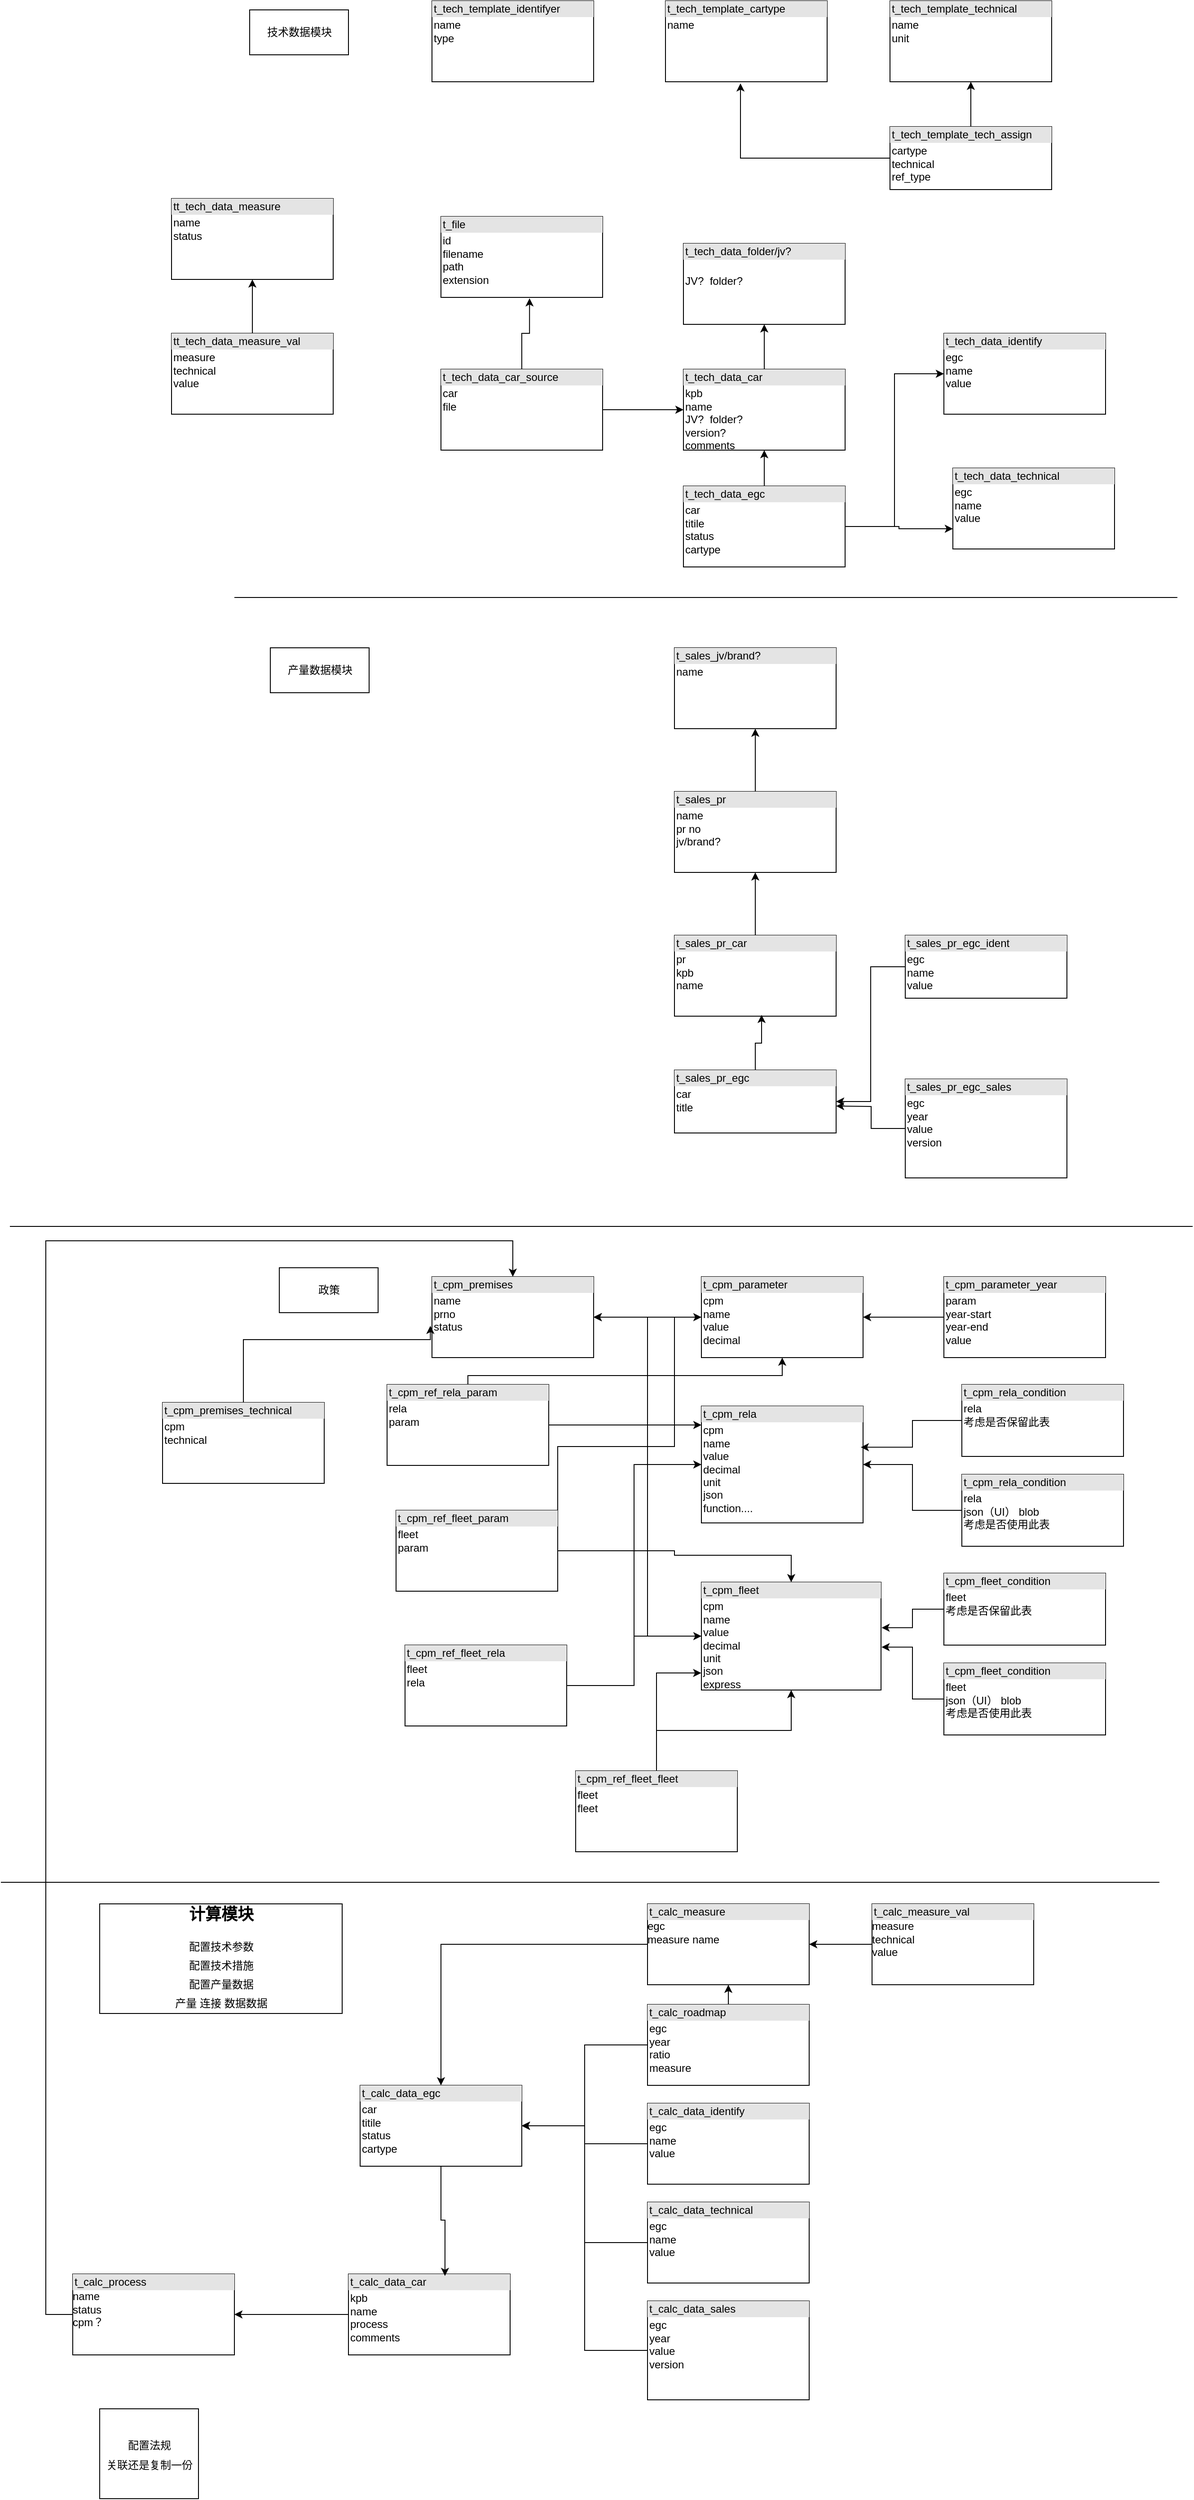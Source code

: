 <mxfile version="17.4.0" type="github">
  <diagram id="gKdOX9BXHwb5JUz8xRu_" name="Page-1">
    <mxGraphModel dx="1865" dy="617" grid="1" gridSize="10" guides="1" tooltips="1" connect="1" arrows="1" fold="1" page="1" pageScale="1" pageWidth="827" pageHeight="1169" math="0" shadow="0">
      <root>
        <mxCell id="0" />
        <mxCell id="1" parent="0" />
        <mxCell id="AUBJ6H6WE6R_VnKt_WEj-1" value="&lt;div style=&quot;box-sizing: border-box ; width: 100% ; background: #e4e4e4 ; padding: 2px&quot;&gt;t_tech_template_identifyer&lt;/div&gt;&lt;table style=&quot;width: 100% ; font-size: 1em&quot; cellpadding=&quot;2&quot; cellspacing=&quot;0&quot;&gt;&lt;tbody&gt;&lt;tr&gt;&lt;td&gt;name&lt;br&gt;type&lt;/td&gt;&lt;td&gt;&lt;br&gt;&lt;/td&gt;&lt;/tr&gt;&lt;tr&gt;&lt;td&gt;&lt;br&gt;&lt;/td&gt;&lt;td&gt;&lt;br&gt;&lt;/td&gt;&lt;/tr&gt;&lt;/tbody&gt;&lt;/table&gt;" style="verticalAlign=top;align=left;overflow=fill;html=1;" parent="1" vertex="1">
          <mxGeometry x="-320" y="60" width="180" height="90" as="geometry" />
        </mxCell>
        <mxCell id="AUBJ6H6WE6R_VnKt_WEj-2" value="&lt;div style=&quot;box-sizing: border-box ; width: 100% ; background: #e4e4e4 ; padding: 2px&quot;&gt;t_tech_template_cartype&lt;/div&gt;&lt;table style=&quot;width: 100% ; font-size: 1em&quot; cellpadding=&quot;2&quot; cellspacing=&quot;0&quot;&gt;&lt;tbody&gt;&lt;tr&gt;&lt;td&gt;name&lt;/td&gt;&lt;td&gt;&lt;br&gt;&lt;/td&gt;&lt;/tr&gt;&lt;/tbody&gt;&lt;/table&gt;" style="verticalAlign=top;align=left;overflow=fill;html=1;" parent="1" vertex="1">
          <mxGeometry x="-60" y="60" width="180" height="90" as="geometry" />
        </mxCell>
        <mxCell id="AUBJ6H6WE6R_VnKt_WEj-3" value="&lt;div style=&quot;box-sizing: border-box ; width: 100% ; background: #e4e4e4 ; padding: 2px&quot;&gt;t_tech_template_technical&lt;/div&gt;&lt;table style=&quot;width: 100% ; font-size: 1em&quot; cellpadding=&quot;2&quot; cellspacing=&quot;0&quot;&gt;&lt;tbody&gt;&lt;tr&gt;&lt;td&gt;name&lt;br&gt;unit&lt;/td&gt;&lt;td&gt;&lt;br&gt;&lt;/td&gt;&lt;/tr&gt;&lt;/tbody&gt;&lt;/table&gt;" style="verticalAlign=top;align=left;overflow=fill;html=1;" parent="1" vertex="1">
          <mxGeometry x="190" y="60" width="180" height="90" as="geometry" />
        </mxCell>
        <mxCell id="AUBJ6H6WE6R_VnKt_WEj-6" style="edgeStyle=orthogonalEdgeStyle;rounded=0;orthogonalLoop=1;jettySize=auto;html=1;entryX=0.464;entryY=1.02;entryDx=0;entryDy=0;entryPerimeter=0;" parent="1" source="AUBJ6H6WE6R_VnKt_WEj-5" target="AUBJ6H6WE6R_VnKt_WEj-2" edge="1">
          <mxGeometry relative="1" as="geometry" />
        </mxCell>
        <mxCell id="AUBJ6H6WE6R_VnKt_WEj-7" style="edgeStyle=orthogonalEdgeStyle;rounded=0;orthogonalLoop=1;jettySize=auto;html=1;entryX=0.5;entryY=1;entryDx=0;entryDy=0;" parent="1" source="AUBJ6H6WE6R_VnKt_WEj-5" target="AUBJ6H6WE6R_VnKt_WEj-3" edge="1">
          <mxGeometry relative="1" as="geometry" />
        </mxCell>
        <mxCell id="AUBJ6H6WE6R_VnKt_WEj-5" value="&lt;div style=&quot;box-sizing: border-box ; width: 100% ; background: #e4e4e4 ; padding: 2px&quot;&gt;t_tech_template_tech_assign&lt;/div&gt;&lt;table style=&quot;width: 100% ; font-size: 1em&quot; cellpadding=&quot;2&quot; cellspacing=&quot;0&quot;&gt;&lt;tbody&gt;&lt;tr&gt;&lt;td&gt;cartype&lt;br&gt;technical&lt;br&gt;ref_type&lt;br&gt;&lt;br&gt;&lt;/td&gt;&lt;td&gt;&lt;br&gt;&lt;/td&gt;&lt;/tr&gt;&lt;/tbody&gt;&lt;/table&gt;" style="verticalAlign=top;align=left;overflow=fill;html=1;" parent="1" vertex="1">
          <mxGeometry x="190" y="200" width="180" height="70" as="geometry" />
        </mxCell>
        <mxCell id="AUBJ6H6WE6R_VnKt_WEj-10" style="edgeStyle=orthogonalEdgeStyle;rounded=0;orthogonalLoop=1;jettySize=auto;html=1;entryX=0.5;entryY=1;entryDx=0;entryDy=0;" parent="1" source="AUBJ6H6WE6R_VnKt_WEj-8" target="AUBJ6H6WE6R_VnKt_WEj-9" edge="1">
          <mxGeometry relative="1" as="geometry" />
        </mxCell>
        <mxCell id="AUBJ6H6WE6R_VnKt_WEj-8" value="&lt;div style=&quot;box-sizing: border-box ; width: 100% ; background: #e4e4e4 ; padding: 2px&quot;&gt;t_tech_data_car&lt;/div&gt;&lt;table style=&quot;width: 100% ; font-size: 1em&quot; cellpadding=&quot;2&quot; cellspacing=&quot;0&quot;&gt;&lt;tbody&gt;&lt;tr&gt;&lt;td&gt;kpb&lt;br&gt;name&lt;br&gt;JV?&amp;nbsp; folder?&lt;br&gt;version?&lt;br&gt;comments&lt;/td&gt;&lt;td&gt;&lt;br&gt;&lt;/td&gt;&lt;/tr&gt;&lt;/tbody&gt;&lt;/table&gt;" style="verticalAlign=top;align=left;overflow=fill;html=1;" parent="1" vertex="1">
          <mxGeometry x="-40" y="470" width="180" height="90" as="geometry" />
        </mxCell>
        <mxCell id="AUBJ6H6WE6R_VnKt_WEj-9" value="&lt;div style=&quot;box-sizing: border-box ; width: 100% ; background: #e4e4e4 ; padding: 2px&quot;&gt;t_tech_data_folder/jv?&lt;/div&gt;&lt;table style=&quot;width: 100% ; font-size: 1em&quot; cellpadding=&quot;2&quot; cellspacing=&quot;0&quot;&gt;&lt;tbody&gt;&lt;tr&gt;&lt;td&gt;&lt;br&gt;JV?&amp;nbsp; folder?&lt;/td&gt;&lt;td&gt;&lt;br&gt;&lt;/td&gt;&lt;/tr&gt;&lt;/tbody&gt;&lt;/table&gt;" style="verticalAlign=top;align=left;overflow=fill;html=1;" parent="1" vertex="1">
          <mxGeometry x="-40" y="330" width="180" height="90" as="geometry" />
        </mxCell>
        <mxCell id="AUBJ6H6WE6R_VnKt_WEj-12" style="edgeStyle=orthogonalEdgeStyle;rounded=0;orthogonalLoop=1;jettySize=auto;html=1;entryX=0.5;entryY=1;entryDx=0;entryDy=0;" parent="1" source="AUBJ6H6WE6R_VnKt_WEj-11" target="AUBJ6H6WE6R_VnKt_WEj-8" edge="1">
          <mxGeometry relative="1" as="geometry" />
        </mxCell>
        <mxCell id="AUBJ6H6WE6R_VnKt_WEj-14" style="edgeStyle=orthogonalEdgeStyle;rounded=0;orthogonalLoop=1;jettySize=auto;html=1;entryX=0;entryY=0.5;entryDx=0;entryDy=0;" parent="1" source="AUBJ6H6WE6R_VnKt_WEj-11" target="AUBJ6H6WE6R_VnKt_WEj-13" edge="1">
          <mxGeometry relative="1" as="geometry" />
        </mxCell>
        <mxCell id="AUBJ6H6WE6R_VnKt_WEj-16" style="edgeStyle=orthogonalEdgeStyle;rounded=0;orthogonalLoop=1;jettySize=auto;html=1;entryX=0;entryY=0.75;entryDx=0;entryDy=0;" parent="1" source="AUBJ6H6WE6R_VnKt_WEj-11" target="AUBJ6H6WE6R_VnKt_WEj-15" edge="1">
          <mxGeometry relative="1" as="geometry" />
        </mxCell>
        <mxCell id="AUBJ6H6WE6R_VnKt_WEj-11" value="&lt;div style=&quot;box-sizing: border-box ; width: 100% ; background: #e4e4e4 ; padding: 2px&quot;&gt;t_tech_data_egc&lt;/div&gt;&lt;table style=&quot;width: 100% ; font-size: 1em&quot; cellpadding=&quot;2&quot; cellspacing=&quot;0&quot;&gt;&lt;tbody&gt;&lt;tr&gt;&lt;td&gt;car&lt;br&gt;titile&lt;br&gt;status&lt;br&gt;cartype&lt;/td&gt;&lt;td&gt;&lt;br&gt;&lt;/td&gt;&lt;/tr&gt;&lt;/tbody&gt;&lt;/table&gt;" style="verticalAlign=top;align=left;overflow=fill;html=1;" parent="1" vertex="1">
          <mxGeometry x="-40" y="600" width="180" height="90" as="geometry" />
        </mxCell>
        <mxCell id="AUBJ6H6WE6R_VnKt_WEj-13" value="&lt;div style=&quot;box-sizing: border-box ; width: 100% ; background: #e4e4e4 ; padding: 2px&quot;&gt;t_tech_data_identify&lt;/div&gt;&lt;table style=&quot;width: 100% ; font-size: 1em&quot; cellpadding=&quot;2&quot; cellspacing=&quot;0&quot;&gt;&lt;tbody&gt;&lt;tr&gt;&lt;td&gt;egc&lt;br&gt;name&lt;br&gt;value&lt;/td&gt;&lt;td&gt;&lt;br&gt;&lt;/td&gt;&lt;/tr&gt;&lt;/tbody&gt;&lt;/table&gt;" style="verticalAlign=top;align=left;overflow=fill;html=1;" parent="1" vertex="1">
          <mxGeometry x="250" y="430" width="180" height="90" as="geometry" />
        </mxCell>
        <mxCell id="AUBJ6H6WE6R_VnKt_WEj-15" value="&lt;div style=&quot;box-sizing: border-box ; width: 100% ; background: #e4e4e4 ; padding: 2px&quot;&gt;t_tech_data_technical&lt;/div&gt;&lt;table style=&quot;width: 100% ; font-size: 1em&quot; cellpadding=&quot;2&quot; cellspacing=&quot;0&quot;&gt;&lt;tbody&gt;&lt;tr&gt;&lt;td&gt;egc&lt;br&gt;name&lt;br&gt;value&lt;/td&gt;&lt;td&gt;&lt;br&gt;&lt;/td&gt;&lt;/tr&gt;&lt;/tbody&gt;&lt;/table&gt;" style="verticalAlign=top;align=left;overflow=fill;html=1;" parent="1" vertex="1">
          <mxGeometry x="260" y="580" width="180" height="90" as="geometry" />
        </mxCell>
        <mxCell id="AUBJ6H6WE6R_VnKt_WEj-17" value="&lt;div style=&quot;box-sizing: border-box ; width: 100% ; background: #e4e4e4 ; padding: 2px&quot;&gt;t_sales_jv/brand?&lt;/div&gt;&lt;table style=&quot;width: 100% ; font-size: 1em&quot; cellpadding=&quot;2&quot; cellspacing=&quot;0&quot;&gt;&lt;tbody&gt;&lt;tr&gt;&lt;td&gt;name&lt;/td&gt;&lt;td&gt;&lt;br&gt;&lt;/td&gt;&lt;/tr&gt;&lt;/tbody&gt;&lt;/table&gt;" style="verticalAlign=top;align=left;overflow=fill;html=1;" parent="1" vertex="1">
          <mxGeometry x="-50" y="780" width="180" height="90" as="geometry" />
        </mxCell>
        <mxCell id="AUBJ6H6WE6R_VnKt_WEj-19" style="edgeStyle=orthogonalEdgeStyle;rounded=0;orthogonalLoop=1;jettySize=auto;html=1;entryX=0.5;entryY=1;entryDx=0;entryDy=0;" parent="1" source="AUBJ6H6WE6R_VnKt_WEj-18" target="AUBJ6H6WE6R_VnKt_WEj-17" edge="1">
          <mxGeometry relative="1" as="geometry" />
        </mxCell>
        <mxCell id="AUBJ6H6WE6R_VnKt_WEj-18" value="&lt;div style=&quot;box-sizing: border-box ; width: 100% ; background: #e4e4e4 ; padding: 2px&quot;&gt;t_sales_pr&lt;/div&gt;&lt;table style=&quot;width: 100% ; font-size: 1em&quot; cellpadding=&quot;2&quot; cellspacing=&quot;0&quot;&gt;&lt;tbody&gt;&lt;tr&gt;&lt;td&gt;name&lt;br&gt;pr no&lt;br&gt;jv/brand?&lt;/td&gt;&lt;td&gt;&lt;br&gt;&lt;/td&gt;&lt;/tr&gt;&lt;/tbody&gt;&lt;/table&gt;" style="verticalAlign=top;align=left;overflow=fill;html=1;" parent="1" vertex="1">
          <mxGeometry x="-50" y="940" width="180" height="90" as="geometry" />
        </mxCell>
        <mxCell id="AUBJ6H6WE6R_VnKt_WEj-21" style="edgeStyle=orthogonalEdgeStyle;rounded=0;orthogonalLoop=1;jettySize=auto;html=1;entryX=0.5;entryY=1;entryDx=0;entryDy=0;" parent="1" source="AUBJ6H6WE6R_VnKt_WEj-20" target="AUBJ6H6WE6R_VnKt_WEj-18" edge="1">
          <mxGeometry relative="1" as="geometry" />
        </mxCell>
        <mxCell id="AUBJ6H6WE6R_VnKt_WEj-20" value="&lt;div style=&quot;box-sizing: border-box ; width: 100% ; background: #e4e4e4 ; padding: 2px&quot;&gt;t_sales_pr_car&lt;/div&gt;&lt;table style=&quot;width: 100% ; font-size: 1em&quot; cellpadding=&quot;2&quot; cellspacing=&quot;0&quot;&gt;&lt;tbody&gt;&lt;tr&gt;&lt;td&gt;pr&lt;br&gt;kpb&lt;br&gt;name&lt;br&gt;&lt;br&gt;&lt;/td&gt;&lt;td&gt;&lt;br&gt;&lt;/td&gt;&lt;/tr&gt;&lt;/tbody&gt;&lt;/table&gt;" style="verticalAlign=top;align=left;overflow=fill;html=1;" parent="1" vertex="1">
          <mxGeometry x="-50" y="1100" width="180" height="90" as="geometry" />
        </mxCell>
        <mxCell id="AUBJ6H6WE6R_VnKt_WEj-23" style="edgeStyle=orthogonalEdgeStyle;rounded=0;orthogonalLoop=1;jettySize=auto;html=1;entryX=0.539;entryY=0.984;entryDx=0;entryDy=0;entryPerimeter=0;" parent="1" source="AUBJ6H6WE6R_VnKt_WEj-22" target="AUBJ6H6WE6R_VnKt_WEj-20" edge="1">
          <mxGeometry relative="1" as="geometry" />
        </mxCell>
        <mxCell id="AUBJ6H6WE6R_VnKt_WEj-22" value="&lt;div style=&quot;box-sizing: border-box ; width: 100% ; background: #e4e4e4 ; padding: 2px&quot;&gt;t_sales_pr_egc&lt;/div&gt;&lt;table style=&quot;width: 100% ; font-size: 1em&quot; cellpadding=&quot;2&quot; cellspacing=&quot;0&quot;&gt;&lt;tbody&gt;&lt;tr&gt;&lt;td&gt;car&lt;br&gt;title&lt;br&gt;&lt;br&gt;&lt;/td&gt;&lt;td&gt;&lt;br&gt;&lt;/td&gt;&lt;/tr&gt;&lt;/tbody&gt;&lt;/table&gt;" style="verticalAlign=top;align=left;overflow=fill;html=1;" parent="1" vertex="1">
          <mxGeometry x="-50" y="1250" width="180" height="70" as="geometry" />
        </mxCell>
        <mxCell id="AUBJ6H6WE6R_VnKt_WEj-25" style="edgeStyle=orthogonalEdgeStyle;rounded=0;orthogonalLoop=1;jettySize=auto;html=1;entryX=1;entryY=0.5;entryDx=0;entryDy=0;" parent="1" source="AUBJ6H6WE6R_VnKt_WEj-24" target="AUBJ6H6WE6R_VnKt_WEj-22" edge="1">
          <mxGeometry relative="1" as="geometry" />
        </mxCell>
        <mxCell id="AUBJ6H6WE6R_VnKt_WEj-24" value="&lt;div style=&quot;box-sizing: border-box ; width: 100% ; background: #e4e4e4 ; padding: 2px&quot;&gt;t_sales_pr_egc_ident&lt;/div&gt;&lt;table style=&quot;width: 100% ; font-size: 1em&quot; cellpadding=&quot;2&quot; cellspacing=&quot;0&quot;&gt;&lt;tbody&gt;&lt;tr&gt;&lt;td&gt;egc&lt;br&gt;name&lt;br&gt;value&lt;br&gt;&lt;br&gt;&lt;/td&gt;&lt;td&gt;&lt;br&gt;&lt;/td&gt;&lt;/tr&gt;&lt;/tbody&gt;&lt;/table&gt;" style="verticalAlign=top;align=left;overflow=fill;html=1;" parent="1" vertex="1">
          <mxGeometry x="207" y="1100" width="180" height="70" as="geometry" />
        </mxCell>
        <mxCell id="AUBJ6H6WE6R_VnKt_WEj-27" style="edgeStyle=orthogonalEdgeStyle;rounded=0;orthogonalLoop=1;jettySize=auto;html=1;" parent="1" source="AUBJ6H6WE6R_VnKt_WEj-26" edge="1">
          <mxGeometry relative="1" as="geometry">
            <mxPoint x="130" y="1290" as="targetPoint" />
          </mxGeometry>
        </mxCell>
        <mxCell id="AUBJ6H6WE6R_VnKt_WEj-26" value="&lt;div style=&quot;box-sizing: border-box ; width: 100% ; background: #e4e4e4 ; padding: 2px&quot;&gt;t_sales_pr_egc_sales&lt;/div&gt;&lt;table style=&quot;width: 100% ; font-size: 1em&quot; cellpadding=&quot;2&quot; cellspacing=&quot;0&quot;&gt;&lt;tbody&gt;&lt;tr&gt;&lt;td&gt;egc&lt;br&gt;year&lt;br&gt;value&lt;br&gt;version&lt;br&gt;&lt;br&gt;&lt;/td&gt;&lt;td&gt;&lt;br&gt;&lt;/td&gt;&lt;/tr&gt;&lt;/tbody&gt;&lt;/table&gt;" style="verticalAlign=top;align=left;overflow=fill;html=1;" parent="1" vertex="1">
          <mxGeometry x="207" y="1260" width="180" height="110" as="geometry" />
        </mxCell>
        <mxCell id="AUBJ6H6WE6R_VnKt_WEj-30" style="edgeStyle=orthogonalEdgeStyle;rounded=0;orthogonalLoop=1;jettySize=auto;html=1;entryX=0;entryY=0.5;entryDx=0;entryDy=0;" parent="1" source="AUBJ6H6WE6R_VnKt_WEj-28" target="AUBJ6H6WE6R_VnKt_WEj-8" edge="1">
          <mxGeometry relative="1" as="geometry" />
        </mxCell>
        <mxCell id="AUBJ6H6WE6R_VnKt_WEj-31" style="edgeStyle=orthogonalEdgeStyle;rounded=0;orthogonalLoop=1;jettySize=auto;html=1;entryX=0.548;entryY=1.011;entryDx=0;entryDy=0;entryPerimeter=0;" parent="1" source="AUBJ6H6WE6R_VnKt_WEj-28" target="AUBJ6H6WE6R_VnKt_WEj-29" edge="1">
          <mxGeometry relative="1" as="geometry" />
        </mxCell>
        <mxCell id="AUBJ6H6WE6R_VnKt_WEj-28" value="&lt;div style=&quot;box-sizing: border-box ; width: 100% ; background: #e4e4e4 ; padding: 2px&quot;&gt;t_tech_data_car_source&lt;/div&gt;&lt;table style=&quot;width: 100% ; font-size: 1em&quot; cellpadding=&quot;2&quot; cellspacing=&quot;0&quot;&gt;&lt;tbody&gt;&lt;tr&gt;&lt;td&gt;car&lt;br&gt;file&lt;/td&gt;&lt;td&gt;&lt;br&gt;&lt;/td&gt;&lt;/tr&gt;&lt;/tbody&gt;&lt;/table&gt;" style="verticalAlign=top;align=left;overflow=fill;html=1;" parent="1" vertex="1">
          <mxGeometry x="-310" y="470" width="180" height="90" as="geometry" />
        </mxCell>
        <mxCell id="AUBJ6H6WE6R_VnKt_WEj-29" value="&lt;div style=&quot;box-sizing: border-box ; width: 100% ; background: #e4e4e4 ; padding: 2px&quot;&gt;t_file&lt;/div&gt;&lt;table style=&quot;width: 100% ; font-size: 1em&quot; cellpadding=&quot;2&quot; cellspacing=&quot;0&quot;&gt;&lt;tbody&gt;&lt;tr&gt;&lt;td&gt;id&lt;br&gt;filename&lt;br&gt;path&lt;br&gt;extension&lt;/td&gt;&lt;td&gt;&lt;br&gt;&lt;/td&gt;&lt;/tr&gt;&lt;/tbody&gt;&lt;/table&gt;" style="verticalAlign=top;align=left;overflow=fill;html=1;" parent="1" vertex="1">
          <mxGeometry x="-310" y="300" width="180" height="90" as="geometry" />
        </mxCell>
        <mxCell id="AUBJ6H6WE6R_VnKt_WEj-32" value="技术数据模块" style="html=1;" parent="1" vertex="1">
          <mxGeometry x="-523" y="70" width="110" height="50" as="geometry" />
        </mxCell>
        <mxCell id="AUBJ6H6WE6R_VnKt_WEj-33" value="产量数据模块" style="html=1;" parent="1" vertex="1">
          <mxGeometry x="-500" y="780" width="110" height="50" as="geometry" />
        </mxCell>
        <mxCell id="AUBJ6H6WE6R_VnKt_WEj-34" value="" style="line;strokeWidth=1;fillColor=none;align=left;verticalAlign=middle;spacingTop=-1;spacingLeft=3;spacingRight=3;rotatable=0;labelPosition=right;points=[];portConstraint=eastwest;" parent="1" vertex="1">
          <mxGeometry x="-540" y="720" width="1050" height="8" as="geometry" />
        </mxCell>
        <mxCell id="AUBJ6H6WE6R_VnKt_WEj-35" value="" style="line;strokeWidth=1;fillColor=none;align=left;verticalAlign=middle;spacingTop=-1;spacingLeft=3;spacingRight=3;rotatable=0;labelPosition=right;points=[];portConstraint=eastwest;" parent="1" vertex="1">
          <mxGeometry x="-790" y="1420" width="1317" height="8" as="geometry" />
        </mxCell>
        <mxCell id="AUBJ6H6WE6R_VnKt_WEj-36" value="政策" style="html=1;" parent="1" vertex="1">
          <mxGeometry x="-490" y="1470" width="110" height="50" as="geometry" />
        </mxCell>
        <mxCell id="AUBJ6H6WE6R_VnKt_WEj-39" value="&lt;div style=&quot;box-sizing: border-box ; width: 100% ; background: #e4e4e4 ; padding: 2px&quot;&gt;t_cpm_premises&lt;/div&gt;&lt;table style=&quot;width: 100% ; font-size: 1em&quot; cellpadding=&quot;2&quot; cellspacing=&quot;0&quot;&gt;&lt;tbody&gt;&lt;tr&gt;&lt;td&gt;name&lt;br&gt;prno&lt;br&gt;status&lt;/td&gt;&lt;td&gt;&lt;br&gt;&lt;/td&gt;&lt;/tr&gt;&lt;/tbody&gt;&lt;/table&gt;" style="verticalAlign=top;align=left;overflow=fill;html=1;" parent="1" vertex="1">
          <mxGeometry x="-320" y="1480" width="180" height="90" as="geometry" />
        </mxCell>
        <mxCell id="AUBJ6H6WE6R_VnKt_WEj-41" style="edgeStyle=orthogonalEdgeStyle;rounded=0;orthogonalLoop=1;jettySize=auto;html=1;" parent="1" source="AUBJ6H6WE6R_VnKt_WEj-40" target="AUBJ6H6WE6R_VnKt_WEj-39" edge="1">
          <mxGeometry relative="1" as="geometry" />
        </mxCell>
        <mxCell id="AUBJ6H6WE6R_VnKt_WEj-40" value="&lt;div style=&quot;box-sizing: border-box ; width: 100% ; background: #e4e4e4 ; padding: 2px&quot;&gt;t_cpm_parameter&lt;/div&gt;&lt;table style=&quot;width: 100% ; font-size: 1em&quot; cellpadding=&quot;2&quot; cellspacing=&quot;0&quot;&gt;&lt;tbody&gt;&lt;tr&gt;&lt;td&gt;cpm&lt;br&gt;name&lt;br&gt;value&lt;br&gt;decimal&lt;/td&gt;&lt;td&gt;&lt;br&gt;&lt;/td&gt;&lt;/tr&gt;&lt;/tbody&gt;&lt;/table&gt;" style="verticalAlign=top;align=left;overflow=fill;html=1;" parent="1" vertex="1">
          <mxGeometry x="-20" y="1480" width="180" height="90" as="geometry" />
        </mxCell>
        <mxCell id="AUBJ6H6WE6R_VnKt_WEj-43" style="edgeStyle=orthogonalEdgeStyle;rounded=0;orthogonalLoop=1;jettySize=auto;html=1;entryX=1;entryY=0.5;entryDx=0;entryDy=0;" parent="1" source="AUBJ6H6WE6R_VnKt_WEj-42" target="AUBJ6H6WE6R_VnKt_WEj-40" edge="1">
          <mxGeometry relative="1" as="geometry" />
        </mxCell>
        <mxCell id="AUBJ6H6WE6R_VnKt_WEj-42" value="&lt;div style=&quot;box-sizing: border-box ; width: 100% ; background: #e4e4e4 ; padding: 2px&quot;&gt;t_cpm_parameter_year&lt;/div&gt;&lt;table style=&quot;width: 100% ; font-size: 1em&quot; cellpadding=&quot;2&quot; cellspacing=&quot;0&quot;&gt;&lt;tbody&gt;&lt;tr&gt;&lt;td&gt;param&lt;br&gt;year-start&lt;br&gt;year-end&lt;br&gt;value&lt;/td&gt;&lt;td&gt;&lt;br&gt;&lt;/td&gt;&lt;/tr&gt;&lt;/tbody&gt;&lt;/table&gt;" style="verticalAlign=top;align=left;overflow=fill;html=1;" parent="1" vertex="1">
          <mxGeometry x="250" y="1480" width="180" height="90" as="geometry" />
        </mxCell>
        <mxCell id="AUBJ6H6WE6R_VnKt_WEj-45" style="edgeStyle=orthogonalEdgeStyle;rounded=0;orthogonalLoop=1;jettySize=auto;html=1;entryX=1;entryY=0.5;entryDx=0;entryDy=0;" parent="1" source="AUBJ6H6WE6R_VnKt_WEj-44" target="AUBJ6H6WE6R_VnKt_WEj-39" edge="1">
          <mxGeometry relative="1" as="geometry" />
        </mxCell>
        <mxCell id="AUBJ6H6WE6R_VnKt_WEj-44" value="&lt;div style=&quot;box-sizing: border-box ; width: 100% ; background: #e4e4e4 ; padding: 2px&quot;&gt;t_cpm_rela&lt;/div&gt;&lt;table style=&quot;width: 100% ; font-size: 1em&quot; cellpadding=&quot;2&quot; cellspacing=&quot;0&quot;&gt;&lt;tbody&gt;&lt;tr&gt;&lt;td&gt;cpm&lt;br&gt;name&lt;br&gt;value&lt;br&gt;decimal&lt;br&gt;unit&lt;br&gt;json&lt;br&gt;function....&lt;/td&gt;&lt;td&gt;&lt;br&gt;&lt;/td&gt;&lt;/tr&gt;&lt;/tbody&gt;&lt;/table&gt;" style="verticalAlign=top;align=left;overflow=fill;html=1;" parent="1" vertex="1">
          <mxGeometry x="-20" y="1624" width="180" height="130" as="geometry" />
        </mxCell>
        <mxCell id="AUBJ6H6WE6R_VnKt_WEj-47" style="edgeStyle=orthogonalEdgeStyle;rounded=0;orthogonalLoop=1;jettySize=auto;html=1;entryX=1;entryY=0.5;entryDx=0;entryDy=0;" parent="1" source="AUBJ6H6WE6R_VnKt_WEj-46" target="AUBJ6H6WE6R_VnKt_WEj-39" edge="1">
          <mxGeometry relative="1" as="geometry" />
        </mxCell>
        <mxCell id="AUBJ6H6WE6R_VnKt_WEj-46" value="&lt;div style=&quot;box-sizing: border-box ; width: 100% ; background: #e4e4e4 ; padding: 2px&quot;&gt;t_cpm_fleet&lt;/div&gt;&lt;table style=&quot;width: 100% ; font-size: 1em&quot; cellpadding=&quot;2&quot; cellspacing=&quot;0&quot;&gt;&lt;tbody&gt;&lt;tr&gt;&lt;td&gt;cpm&lt;br&gt;name&lt;br&gt;value&lt;br&gt;decimal&lt;br&gt;unit&lt;br&gt;json&lt;br&gt;express&lt;/td&gt;&lt;td&gt;&lt;br&gt;&lt;/td&gt;&lt;/tr&gt;&lt;/tbody&gt;&lt;/table&gt;" style="verticalAlign=top;align=left;overflow=fill;html=1;" parent="1" vertex="1">
          <mxGeometry x="-20" y="1820" width="200" height="120" as="geometry" />
        </mxCell>
        <mxCell id="AUBJ6H6WE6R_VnKt_WEj-49" style="edgeStyle=orthogonalEdgeStyle;rounded=0;orthogonalLoop=1;jettySize=auto;html=1;entryX=0;entryY=0.5;entryDx=0;entryDy=0;" parent="1" source="AUBJ6H6WE6R_VnKt_WEj-48" target="AUBJ6H6WE6R_VnKt_WEj-44" edge="1">
          <mxGeometry relative="1" as="geometry" />
        </mxCell>
        <mxCell id="AUBJ6H6WE6R_VnKt_WEj-50" style="edgeStyle=orthogonalEdgeStyle;rounded=0;orthogonalLoop=1;jettySize=auto;html=1;" parent="1" source="AUBJ6H6WE6R_VnKt_WEj-48" target="AUBJ6H6WE6R_VnKt_WEj-46" edge="1">
          <mxGeometry relative="1" as="geometry" />
        </mxCell>
        <mxCell id="AUBJ6H6WE6R_VnKt_WEj-48" value="&lt;div style=&quot;box-sizing: border-box ; width: 100% ; background: #e4e4e4 ; padding: 2px&quot;&gt;t_cpm_ref_fleet_rela&lt;/div&gt;&lt;table style=&quot;width: 100% ; font-size: 1em&quot; cellpadding=&quot;2&quot; cellspacing=&quot;0&quot;&gt;&lt;tbody&gt;&lt;tr&gt;&lt;td&gt;fleet&lt;br&gt;rela&lt;/td&gt;&lt;td&gt;&lt;br&gt;&lt;/td&gt;&lt;/tr&gt;&lt;/tbody&gt;&lt;/table&gt;" style="verticalAlign=top;align=left;overflow=fill;html=1;" parent="1" vertex="1">
          <mxGeometry x="-350" y="1890" width="180" height="90" as="geometry" />
        </mxCell>
        <mxCell id="AUBJ6H6WE6R_VnKt_WEj-52" style="edgeStyle=orthogonalEdgeStyle;rounded=0;orthogonalLoop=1;jettySize=auto;html=1;" parent="1" source="AUBJ6H6WE6R_VnKt_WEj-51" target="AUBJ6H6WE6R_VnKt_WEj-46" edge="1">
          <mxGeometry relative="1" as="geometry" />
        </mxCell>
        <mxCell id="AUBJ6H6WE6R_VnKt_WEj-53" style="edgeStyle=orthogonalEdgeStyle;rounded=0;orthogonalLoop=1;jettySize=auto;html=1;entryX=-0.001;entryY=0.842;entryDx=0;entryDy=0;entryPerimeter=0;" parent="1" source="AUBJ6H6WE6R_VnKt_WEj-51" target="AUBJ6H6WE6R_VnKt_WEj-46" edge="1">
          <mxGeometry relative="1" as="geometry" />
        </mxCell>
        <mxCell id="AUBJ6H6WE6R_VnKt_WEj-51" value="&lt;div style=&quot;box-sizing: border-box ; width: 100% ; background: #e4e4e4 ; padding: 2px&quot;&gt;t_cpm_ref_fleet_fleet&lt;/div&gt;&lt;table style=&quot;width: 100% ; font-size: 1em&quot; cellpadding=&quot;2&quot; cellspacing=&quot;0&quot;&gt;&lt;tbody&gt;&lt;tr&gt;&lt;td&gt;fleet&lt;br&gt;fleet&lt;/td&gt;&lt;td&gt;&lt;br&gt;&lt;/td&gt;&lt;/tr&gt;&lt;/tbody&gt;&lt;/table&gt;" style="verticalAlign=top;align=left;overflow=fill;html=1;" parent="1" vertex="1">
          <mxGeometry x="-160" y="2030" width="180" height="90" as="geometry" />
        </mxCell>
        <mxCell id="AUBJ6H6WE6R_VnKt_WEj-55" style="edgeStyle=orthogonalEdgeStyle;rounded=0;orthogonalLoop=1;jettySize=auto;html=1;" parent="1" source="AUBJ6H6WE6R_VnKt_WEj-54" target="AUBJ6H6WE6R_VnKt_WEj-40" edge="1">
          <mxGeometry relative="1" as="geometry">
            <Array as="points">
              <mxPoint x="-180" y="1669" />
              <mxPoint x="-50" y="1669" />
              <mxPoint x="-50" y="1525" />
            </Array>
          </mxGeometry>
        </mxCell>
        <mxCell id="AUBJ6H6WE6R_VnKt_WEj-56" style="edgeStyle=orthogonalEdgeStyle;rounded=0;orthogonalLoop=1;jettySize=auto;html=1;" parent="1" source="AUBJ6H6WE6R_VnKt_WEj-54" target="AUBJ6H6WE6R_VnKt_WEj-46" edge="1">
          <mxGeometry relative="1" as="geometry">
            <mxPoint x="10" y="1790" as="targetPoint" />
            <Array as="points">
              <mxPoint x="-50" y="1785" />
              <mxPoint x="-50" y="1790" />
              <mxPoint x="80" y="1790" />
            </Array>
          </mxGeometry>
        </mxCell>
        <mxCell id="AUBJ6H6WE6R_VnKt_WEj-54" value="&lt;div style=&quot;box-sizing: border-box ; width: 100% ; background: #e4e4e4 ; padding: 2px&quot;&gt;t_cpm_ref_fleet_param&lt;/div&gt;&lt;table style=&quot;width: 100% ; font-size: 1em&quot; cellpadding=&quot;2&quot; cellspacing=&quot;0&quot;&gt;&lt;tbody&gt;&lt;tr&gt;&lt;td&gt;fleet&lt;br&gt;param&lt;/td&gt;&lt;td&gt;&lt;br&gt;&lt;/td&gt;&lt;/tr&gt;&lt;/tbody&gt;&lt;/table&gt;" style="verticalAlign=top;align=left;overflow=fill;html=1;" parent="1" vertex="1">
          <mxGeometry x="-360" y="1740" width="180" height="90" as="geometry" />
        </mxCell>
        <mxCell id="AUBJ6H6WE6R_VnKt_WEj-58" style="edgeStyle=orthogonalEdgeStyle;rounded=0;orthogonalLoop=1;jettySize=auto;html=1;" parent="1" source="AUBJ6H6WE6R_VnKt_WEj-57" target="AUBJ6H6WE6R_VnKt_WEj-40" edge="1">
          <mxGeometry relative="1" as="geometry">
            <Array as="points">
              <mxPoint x="-280" y="1590" />
              <mxPoint x="70" y="1590" />
            </Array>
          </mxGeometry>
        </mxCell>
        <mxCell id="AUBJ6H6WE6R_VnKt_WEj-59" style="edgeStyle=orthogonalEdgeStyle;rounded=0;orthogonalLoop=1;jettySize=auto;html=1;" parent="1" source="AUBJ6H6WE6R_VnKt_WEj-57" target="AUBJ6H6WE6R_VnKt_WEj-44" edge="1">
          <mxGeometry relative="1" as="geometry">
            <Array as="points">
              <mxPoint x="-40" y="1645" />
              <mxPoint x="-40" y="1645" />
            </Array>
          </mxGeometry>
        </mxCell>
        <mxCell id="AUBJ6H6WE6R_VnKt_WEj-57" value="&lt;div style=&quot;box-sizing: border-box ; width: 100% ; background: #e4e4e4 ; padding: 2px&quot;&gt;t_cpm_ref_rela_param&lt;/div&gt;&lt;table style=&quot;width: 100% ; font-size: 1em&quot; cellpadding=&quot;2&quot; cellspacing=&quot;0&quot;&gt;&lt;tbody&gt;&lt;tr&gt;&lt;td&gt;rela&lt;br&gt;param&lt;/td&gt;&lt;td&gt;&lt;br&gt;&lt;/td&gt;&lt;/tr&gt;&lt;/tbody&gt;&lt;/table&gt;" style="verticalAlign=top;align=left;overflow=fill;html=1;" parent="1" vertex="1">
          <mxGeometry x="-370" y="1600" width="180" height="90" as="geometry" />
        </mxCell>
        <mxCell id="AUBJ6H6WE6R_VnKt_WEj-61" style="edgeStyle=orthogonalEdgeStyle;rounded=0;orthogonalLoop=1;jettySize=auto;html=1;entryX=0.986;entryY=0.352;entryDx=0;entryDy=0;entryPerimeter=0;" parent="1" source="AUBJ6H6WE6R_VnKt_WEj-60" target="AUBJ6H6WE6R_VnKt_WEj-44" edge="1">
          <mxGeometry relative="1" as="geometry" />
        </mxCell>
        <mxCell id="AUBJ6H6WE6R_VnKt_WEj-60" value="&lt;div style=&quot;box-sizing: border-box ; width: 100% ; background: #e4e4e4 ; padding: 2px&quot;&gt;t_cpm_rela_condition&lt;/div&gt;&lt;table style=&quot;width: 100% ; font-size: 1em&quot; cellpadding=&quot;2&quot; cellspacing=&quot;0&quot;&gt;&lt;tbody&gt;&lt;tr&gt;&lt;td&gt;rela&lt;br&gt;考虑是否保留此表&lt;/td&gt;&lt;td&gt;&lt;br&gt;&lt;/td&gt;&lt;/tr&gt;&lt;/tbody&gt;&lt;/table&gt;" style="verticalAlign=top;align=left;overflow=fill;html=1;" parent="1" vertex="1">
          <mxGeometry x="270" y="1600" width="180" height="80" as="geometry" />
        </mxCell>
        <mxCell id="AUBJ6H6WE6R_VnKt_WEj-63" style="edgeStyle=orthogonalEdgeStyle;rounded=0;orthogonalLoop=1;jettySize=auto;html=1;" parent="1" source="AUBJ6H6WE6R_VnKt_WEj-62" target="AUBJ6H6WE6R_VnKt_WEj-44" edge="1">
          <mxGeometry relative="1" as="geometry" />
        </mxCell>
        <mxCell id="AUBJ6H6WE6R_VnKt_WEj-62" value="&lt;div style=&quot;box-sizing: border-box ; width: 100% ; background: #e4e4e4 ; padding: 2px&quot;&gt;t_cpm_rela_condition&lt;/div&gt;&lt;table style=&quot;width: 100% ; font-size: 1em&quot; cellpadding=&quot;2&quot; cellspacing=&quot;0&quot;&gt;&lt;tbody&gt;&lt;tr&gt;&lt;td&gt;rela&lt;br&gt;json（UI） blob&lt;br&gt;考虑是否使用此表&lt;/td&gt;&lt;td&gt;&lt;br&gt;&lt;/td&gt;&lt;/tr&gt;&lt;/tbody&gt;&lt;/table&gt;" style="verticalAlign=top;align=left;overflow=fill;html=1;" parent="1" vertex="1">
          <mxGeometry x="270" y="1700" width="180" height="80" as="geometry" />
        </mxCell>
        <mxCell id="AUBJ6H6WE6R_VnKt_WEj-67" style="edgeStyle=orthogonalEdgeStyle;rounded=0;orthogonalLoop=1;jettySize=auto;html=1;entryX=1.003;entryY=0.422;entryDx=0;entryDy=0;entryPerimeter=0;" parent="1" source="AUBJ6H6WE6R_VnKt_WEj-64" target="AUBJ6H6WE6R_VnKt_WEj-46" edge="1">
          <mxGeometry relative="1" as="geometry" />
        </mxCell>
        <mxCell id="AUBJ6H6WE6R_VnKt_WEj-64" value="&lt;div style=&quot;box-sizing: border-box ; width: 100% ; background: #e4e4e4 ; padding: 2px&quot;&gt;t_cpm_fleet_condition&lt;/div&gt;&lt;table style=&quot;width: 100% ; font-size: 1em&quot; cellpadding=&quot;2&quot; cellspacing=&quot;0&quot;&gt;&lt;tbody&gt;&lt;tr&gt;&lt;td&gt;fleet&lt;br&gt;考虑是否保留此表&lt;/td&gt;&lt;td&gt;&lt;br&gt;&lt;/td&gt;&lt;/tr&gt;&lt;/tbody&gt;&lt;/table&gt;" style="verticalAlign=top;align=left;overflow=fill;html=1;" parent="1" vertex="1">
          <mxGeometry x="250" y="1810" width="180" height="80" as="geometry" />
        </mxCell>
        <mxCell id="AUBJ6H6WE6R_VnKt_WEj-66" style="edgeStyle=orthogonalEdgeStyle;rounded=0;orthogonalLoop=1;jettySize=auto;html=1;entryX=1.003;entryY=0.602;entryDx=0;entryDy=0;entryPerimeter=0;" parent="1" source="AUBJ6H6WE6R_VnKt_WEj-65" target="AUBJ6H6WE6R_VnKt_WEj-46" edge="1">
          <mxGeometry relative="1" as="geometry">
            <mxPoint x="190" y="1900" as="targetPoint" />
          </mxGeometry>
        </mxCell>
        <mxCell id="AUBJ6H6WE6R_VnKt_WEj-65" value="&lt;div style=&quot;box-sizing: border-box ; width: 100% ; background: #e4e4e4 ; padding: 2px&quot;&gt;t_cpm_fleet_condition&lt;/div&gt;&lt;table style=&quot;width: 100% ; font-size: 1em&quot; cellpadding=&quot;2&quot; cellspacing=&quot;0&quot;&gt;&lt;tbody&gt;&lt;tr&gt;&lt;td&gt;fleet&lt;br&gt;json（UI） blob&lt;br&gt;考虑是否使用此表&lt;/td&gt;&lt;td&gt;&lt;br&gt;&lt;/td&gt;&lt;/tr&gt;&lt;/tbody&gt;&lt;/table&gt;" style="verticalAlign=top;align=left;overflow=fill;html=1;" parent="1" vertex="1">
          <mxGeometry x="250" y="1910" width="180" height="80" as="geometry" />
        </mxCell>
        <mxCell id="AUBJ6H6WE6R_VnKt_WEj-69" style="edgeStyle=orthogonalEdgeStyle;rounded=0;orthogonalLoop=1;jettySize=auto;html=1;entryX=-0.01;entryY=0.607;entryDx=0;entryDy=0;entryPerimeter=0;" parent="1" source="AUBJ6H6WE6R_VnKt_WEj-68" target="AUBJ6H6WE6R_VnKt_WEj-39" edge="1">
          <mxGeometry relative="1" as="geometry">
            <Array as="points">
              <mxPoint x="-530" y="1550" />
              <mxPoint x="-322" y="1550" />
            </Array>
          </mxGeometry>
        </mxCell>
        <mxCell id="AUBJ6H6WE6R_VnKt_WEj-68" value="&lt;div style=&quot;box-sizing: border-box ; width: 100% ; background: #e4e4e4 ; padding: 2px&quot;&gt;t_cpm_premises_technical&lt;/div&gt;&lt;table style=&quot;width: 100% ; font-size: 1em&quot; cellpadding=&quot;2&quot; cellspacing=&quot;0&quot;&gt;&lt;tbody&gt;&lt;tr&gt;&lt;td&gt;cpm&lt;br&gt;technical&lt;/td&gt;&lt;td&gt;&lt;br&gt;&lt;/td&gt;&lt;/tr&gt;&lt;/tbody&gt;&lt;/table&gt;" style="verticalAlign=top;align=left;overflow=fill;html=1;" parent="1" vertex="1">
          <mxGeometry x="-620" y="1620" width="180" height="90" as="geometry" />
        </mxCell>
        <mxCell id="jAAxaHhlG3nCpJsoV5B3-1" value="" style="line;strokeWidth=1;fillColor=none;align=left;verticalAlign=middle;spacingTop=-1;spacingLeft=3;spacingRight=3;rotatable=0;labelPosition=right;points=[];portConstraint=eastwest;" vertex="1" parent="1">
          <mxGeometry x="-800" y="2150" width="1290" height="8" as="geometry" />
        </mxCell>
        <mxCell id="jAAxaHhlG3nCpJsoV5B3-2" value="&lt;b&gt;&lt;font style=&quot;font-size: 18px&quot;&gt;计算模块&lt;/font&gt;&lt;/b&gt;&lt;br&gt;&lt;br&gt;&lt;table border=&quot;0&quot; cellpadding=&quot;0&quot; cellspacing=&quot;0&quot; width=&quot;192&quot; style=&quot;border-collapse: collapse ; width: 144pt&quot;&gt; &lt;colgroup&gt;&lt;col width=&quot;192&quot; style=&quot;width: 144pt&quot;&gt;&lt;/colgroup&gt; &lt;tbody&gt;&lt;tr style=&quot;height: 15.6pt&quot;&gt;  &lt;td height=&quot;21&quot; class=&quot;xl63&quot; width=&quot;192&quot; style=&quot;height: 15.6pt ; width: 144pt&quot;&gt;配置技术参数&lt;/td&gt; &lt;/tr&gt; &lt;tr style=&quot;height: 15.6pt&quot;&gt;  &lt;td height=&quot;21&quot; class=&quot;xl63&quot; style=&quot;height: 15.6pt ; border-top: none&quot;&gt;配置技术措施&lt;/td&gt; &lt;/tr&gt; &lt;tr style=&quot;height: 15.6pt&quot;&gt;  &lt;td height=&quot;21&quot; class=&quot;xl63&quot; style=&quot;height: 15.6pt ; border-top: none&quot;&gt;配置产量数据&lt;/td&gt; &lt;/tr&gt; &lt;tr style=&quot;height: 15.6pt&quot;&gt;  &lt;td height=&quot;21&quot; class=&quot;xl63&quot; style=&quot;height: 15.6pt ; border-top: none&quot;&gt;产量 连接 数据数据&lt;/td&gt; &lt;/tr&gt;&lt;/tbody&gt;&lt;/table&gt;" style="html=1;" vertex="1" parent="1">
          <mxGeometry x="-690" y="2178" width="270" height="122" as="geometry" />
        </mxCell>
        <mxCell id="jAAxaHhlG3nCpJsoV5B3-36" style="edgeStyle=orthogonalEdgeStyle;rounded=0;orthogonalLoop=1;jettySize=auto;html=1;fontSize=12;exitX=0;exitY=0.5;exitDx=0;exitDy=0;" edge="1" parent="1" source="jAAxaHhlG3nCpJsoV5B3-3" target="AUBJ6H6WE6R_VnKt_WEj-39">
          <mxGeometry relative="1" as="geometry">
            <Array as="points">
              <mxPoint x="-750" y="2635" />
              <mxPoint x="-750" y="1440" />
              <mxPoint x="-230" y="1440" />
            </Array>
          </mxGeometry>
        </mxCell>
        <mxCell id="jAAxaHhlG3nCpJsoV5B3-3" value="&lt;div style=&quot;box-sizing: border-box ; width: 100% ; background: #e4e4e4 ; padding: 2px&quot;&gt;t_calc_process&lt;/div&gt;name&lt;br&gt;status&lt;br&gt;cpm？" style="verticalAlign=top;align=left;overflow=fill;html=1;" vertex="1" parent="1">
          <mxGeometry x="-720" y="2590" width="180" height="90" as="geometry" />
        </mxCell>
        <mxCell id="jAAxaHhlG3nCpJsoV5B3-29" style="edgeStyle=orthogonalEdgeStyle;rounded=0;orthogonalLoop=1;jettySize=auto;html=1;entryX=0.5;entryY=0;entryDx=0;entryDy=0;" edge="1" parent="1" source="jAAxaHhlG3nCpJsoV5B3-4" target="jAAxaHhlG3nCpJsoV5B3-17">
          <mxGeometry relative="1" as="geometry" />
        </mxCell>
        <mxCell id="jAAxaHhlG3nCpJsoV5B3-4" value="&lt;div style=&quot;box-sizing: border-box ; width: 100% ; background: #e4e4e4 ; padding: 2px&quot;&gt;t_calc_measure&lt;/div&gt;egc&lt;br&gt;measure name&lt;br&gt;" style="verticalAlign=top;align=left;overflow=fill;html=1;" vertex="1" parent="1">
          <mxGeometry x="-80" y="2178" width="180" height="90" as="geometry" />
        </mxCell>
        <mxCell id="jAAxaHhlG3nCpJsoV5B3-20" style="edgeStyle=orthogonalEdgeStyle;rounded=0;orthogonalLoop=1;jettySize=auto;html=1;" edge="1" parent="1" source="jAAxaHhlG3nCpJsoV5B3-13" target="jAAxaHhlG3nCpJsoV5B3-3">
          <mxGeometry relative="1" as="geometry">
            <mxPoint x="-440" y="2340" as="targetPoint" />
          </mxGeometry>
        </mxCell>
        <mxCell id="jAAxaHhlG3nCpJsoV5B3-13" value="&lt;div style=&quot;box-sizing: border-box ; width: 100% ; background: #e4e4e4 ; padding: 2px&quot;&gt;t_calc_data_car&lt;/div&gt;&lt;table style=&quot;width: 100% ; font-size: 1em&quot; cellpadding=&quot;2&quot; cellspacing=&quot;0&quot;&gt;&lt;tbody&gt;&lt;tr&gt;&lt;td&gt;kpb&lt;br&gt;name&lt;br&gt;process&lt;br&gt;comments&lt;/td&gt;&lt;td&gt;&lt;br&gt;&lt;/td&gt;&lt;/tr&gt;&lt;/tbody&gt;&lt;/table&gt;" style="verticalAlign=top;align=left;overflow=fill;html=1;" vertex="1" parent="1">
          <mxGeometry x="-413" y="2590" width="180" height="90" as="geometry" />
        </mxCell>
        <mxCell id="jAAxaHhlG3nCpJsoV5B3-25" style="edgeStyle=orthogonalEdgeStyle;rounded=0;orthogonalLoop=1;jettySize=auto;html=1;entryX=0.597;entryY=0.024;entryDx=0;entryDy=0;entryPerimeter=0;" edge="1" parent="1" source="jAAxaHhlG3nCpJsoV5B3-17" target="jAAxaHhlG3nCpJsoV5B3-13">
          <mxGeometry relative="1" as="geometry" />
        </mxCell>
        <mxCell id="jAAxaHhlG3nCpJsoV5B3-17" value="&lt;div style=&quot;box-sizing: border-box ; width: 100% ; background: #e4e4e4 ; padding: 2px&quot;&gt;t_calc_data_egc&lt;/div&gt;&lt;table style=&quot;width: 100% ; font-size: 1em&quot; cellpadding=&quot;2&quot; cellspacing=&quot;0&quot;&gt;&lt;tbody&gt;&lt;tr&gt;&lt;td&gt;car&lt;br&gt;titile&lt;br&gt;status&lt;br&gt;cartype&lt;/td&gt;&lt;td&gt;&lt;br&gt;&lt;/td&gt;&lt;/tr&gt;&lt;/tbody&gt;&lt;/table&gt;" style="verticalAlign=top;align=left;overflow=fill;html=1;" vertex="1" parent="1">
          <mxGeometry x="-400" y="2380" width="180" height="90" as="geometry" />
        </mxCell>
        <mxCell id="jAAxaHhlG3nCpJsoV5B3-24" style="edgeStyle=orthogonalEdgeStyle;rounded=0;orthogonalLoop=1;jettySize=auto;html=1;entryX=1;entryY=0.5;entryDx=0;entryDy=0;" edge="1" parent="1" source="jAAxaHhlG3nCpJsoV5B3-18" target="jAAxaHhlG3nCpJsoV5B3-17">
          <mxGeometry relative="1" as="geometry" />
        </mxCell>
        <mxCell id="jAAxaHhlG3nCpJsoV5B3-18" value="&lt;div style=&quot;box-sizing: border-box ; width: 100% ; background: #e4e4e4 ; padding: 2px&quot;&gt;t_calc_data_identify&lt;/div&gt;&lt;table style=&quot;width: 100% ; font-size: 1em&quot; cellpadding=&quot;2&quot; cellspacing=&quot;0&quot;&gt;&lt;tbody&gt;&lt;tr&gt;&lt;td&gt;egc&lt;br&gt;name&lt;br&gt;value&lt;/td&gt;&lt;td&gt;&lt;br&gt;&lt;/td&gt;&lt;/tr&gt;&lt;/tbody&gt;&lt;/table&gt;" style="verticalAlign=top;align=left;overflow=fill;html=1;" vertex="1" parent="1">
          <mxGeometry x="-80" y="2400" width="180" height="90" as="geometry" />
        </mxCell>
        <mxCell id="jAAxaHhlG3nCpJsoV5B3-23" style="edgeStyle=orthogonalEdgeStyle;rounded=0;orthogonalLoop=1;jettySize=auto;html=1;entryX=1;entryY=0.5;entryDx=0;entryDy=0;" edge="1" parent="1" source="jAAxaHhlG3nCpJsoV5B3-19" target="jAAxaHhlG3nCpJsoV5B3-17">
          <mxGeometry relative="1" as="geometry" />
        </mxCell>
        <mxCell id="jAAxaHhlG3nCpJsoV5B3-19" value="&lt;div style=&quot;box-sizing: border-box ; width: 100% ; background: #e4e4e4 ; padding: 2px&quot;&gt;t_calc_data_technical&lt;/div&gt;&lt;table style=&quot;width: 100% ; font-size: 1em&quot; cellpadding=&quot;2&quot; cellspacing=&quot;0&quot;&gt;&lt;tbody&gt;&lt;tr&gt;&lt;td&gt;egc&lt;br&gt;name&lt;br&gt;value&lt;/td&gt;&lt;td&gt;&lt;br&gt;&lt;/td&gt;&lt;/tr&gt;&lt;/tbody&gt;&lt;/table&gt;" style="verticalAlign=top;align=left;overflow=fill;html=1;" vertex="1" parent="1">
          <mxGeometry x="-80" y="2510" width="180" height="90" as="geometry" />
        </mxCell>
        <mxCell id="jAAxaHhlG3nCpJsoV5B3-22" style="edgeStyle=orthogonalEdgeStyle;rounded=0;orthogonalLoop=1;jettySize=auto;html=1;entryX=1;entryY=0.5;entryDx=0;entryDy=0;" edge="1" parent="1" source="jAAxaHhlG3nCpJsoV5B3-21" target="jAAxaHhlG3nCpJsoV5B3-17">
          <mxGeometry relative="1" as="geometry" />
        </mxCell>
        <mxCell id="jAAxaHhlG3nCpJsoV5B3-21" value="&lt;div style=&quot;box-sizing: border-box ; width: 100% ; background: #e4e4e4 ; padding: 2px&quot;&gt;t_calc_data_sales&lt;/div&gt;&lt;table style=&quot;width: 100% ; font-size: 1em&quot; cellpadding=&quot;2&quot; cellspacing=&quot;0&quot;&gt;&lt;tbody&gt;&lt;tr&gt;&lt;td&gt;egc&lt;br&gt;year&lt;br&gt;value&lt;br&gt;version&lt;br&gt;&lt;br&gt;&lt;/td&gt;&lt;td&gt;&lt;br&gt;&lt;/td&gt;&lt;/tr&gt;&lt;/tbody&gt;&lt;/table&gt;" style="verticalAlign=top;align=left;overflow=fill;html=1;" vertex="1" parent="1">
          <mxGeometry x="-80" y="2620" width="180" height="110" as="geometry" />
        </mxCell>
        <mxCell id="jAAxaHhlG3nCpJsoV5B3-26" value="&lt;div style=&quot;box-sizing: border-box ; width: 100% ; background: #e4e4e4 ; padding: 2px&quot;&gt;tt_tech_data_measure&lt;/div&gt;&lt;table style=&quot;width: 100% ; font-size: 1em&quot; cellpadding=&quot;2&quot; cellspacing=&quot;0&quot;&gt;&lt;tbody&gt;&lt;tr&gt;&lt;td&gt;name&lt;br&gt;status&lt;/td&gt;&lt;td&gt;&lt;br&gt;&lt;/td&gt;&lt;/tr&gt;&lt;/tbody&gt;&lt;/table&gt;" style="verticalAlign=top;align=left;overflow=fill;html=1;" vertex="1" parent="1">
          <mxGeometry x="-610" y="280" width="180" height="90" as="geometry" />
        </mxCell>
        <mxCell id="jAAxaHhlG3nCpJsoV5B3-28" style="edgeStyle=orthogonalEdgeStyle;rounded=0;orthogonalLoop=1;jettySize=auto;html=1;entryX=0.5;entryY=1;entryDx=0;entryDy=0;" edge="1" parent="1" source="jAAxaHhlG3nCpJsoV5B3-27" target="jAAxaHhlG3nCpJsoV5B3-26">
          <mxGeometry relative="1" as="geometry" />
        </mxCell>
        <mxCell id="jAAxaHhlG3nCpJsoV5B3-27" value="&lt;div style=&quot;box-sizing: border-box ; width: 100% ; background: #e4e4e4 ; padding: 2px&quot;&gt;tt_tech_data_measure_val&lt;/div&gt;&lt;table style=&quot;width: 100% ; font-size: 1em&quot; cellpadding=&quot;2&quot; cellspacing=&quot;0&quot;&gt;&lt;tbody&gt;&lt;tr&gt;&lt;td&gt;measure&lt;br&gt;technical&lt;br&gt;value&lt;/td&gt;&lt;td&gt;&lt;br&gt;&lt;/td&gt;&lt;/tr&gt;&lt;/tbody&gt;&lt;/table&gt;" style="verticalAlign=top;align=left;overflow=fill;html=1;" vertex="1" parent="1">
          <mxGeometry x="-610" y="430" width="180" height="90" as="geometry" />
        </mxCell>
        <mxCell id="jAAxaHhlG3nCpJsoV5B3-31" style="edgeStyle=orthogonalEdgeStyle;rounded=0;orthogonalLoop=1;jettySize=auto;html=1;entryX=1;entryY=0.5;entryDx=0;entryDy=0;" edge="1" parent="1" source="jAAxaHhlG3nCpJsoV5B3-30" target="jAAxaHhlG3nCpJsoV5B3-4">
          <mxGeometry relative="1" as="geometry" />
        </mxCell>
        <mxCell id="jAAxaHhlG3nCpJsoV5B3-30" value="&lt;div style=&quot;box-sizing: border-box ; width: 100% ; background: #e4e4e4 ; padding: 2px&quot;&gt;t_calc_measure_val&lt;/div&gt;measure&lt;br&gt;technical&lt;br&gt;value" style="verticalAlign=top;align=left;overflow=fill;html=1;" vertex="1" parent="1">
          <mxGeometry x="170" y="2178" width="180" height="90" as="geometry" />
        </mxCell>
        <mxCell id="jAAxaHhlG3nCpJsoV5B3-33" style="edgeStyle=orthogonalEdgeStyle;rounded=0;orthogonalLoop=1;jettySize=auto;html=1;" edge="1" parent="1" source="jAAxaHhlG3nCpJsoV5B3-32" target="jAAxaHhlG3nCpJsoV5B3-17">
          <mxGeometry relative="1" as="geometry" />
        </mxCell>
        <mxCell id="jAAxaHhlG3nCpJsoV5B3-34" style="edgeStyle=orthogonalEdgeStyle;rounded=0;orthogonalLoop=1;jettySize=auto;html=1;" edge="1" parent="1" source="jAAxaHhlG3nCpJsoV5B3-32" target="jAAxaHhlG3nCpJsoV5B3-4">
          <mxGeometry relative="1" as="geometry" />
        </mxCell>
        <mxCell id="jAAxaHhlG3nCpJsoV5B3-32" value="&lt;div style=&quot;box-sizing: border-box ; width: 100% ; background: #e4e4e4 ; padding: 2px&quot;&gt;t_calc_roadmap&lt;/div&gt;&lt;table style=&quot;width: 100% ; font-size: 1em&quot; cellpadding=&quot;2&quot; cellspacing=&quot;0&quot;&gt;&lt;tbody&gt;&lt;tr&gt;&lt;td&gt;egc&lt;br&gt;year&lt;br&gt;ratio&lt;span&gt;	&lt;/span&gt;&lt;br&gt;measure&lt;/td&gt;&lt;td&gt;&lt;br&gt;&lt;/td&gt;&lt;/tr&gt;&lt;/tbody&gt;&lt;/table&gt;" style="verticalAlign=top;align=left;overflow=fill;html=1;" vertex="1" parent="1">
          <mxGeometry x="-80" y="2290" width="180" height="90" as="geometry" />
        </mxCell>
        <mxCell id="jAAxaHhlG3nCpJsoV5B3-35" value="&lt;font style=&quot;font-size: 12px&quot;&gt;配置法规&lt;br&gt;关联还是复制一份&lt;br&gt;&lt;/font&gt;" style="html=1;fontSize=18;" vertex="1" parent="1">
          <mxGeometry x="-690" y="2740" width="110" height="100" as="geometry" />
        </mxCell>
      </root>
    </mxGraphModel>
  </diagram>
</mxfile>
